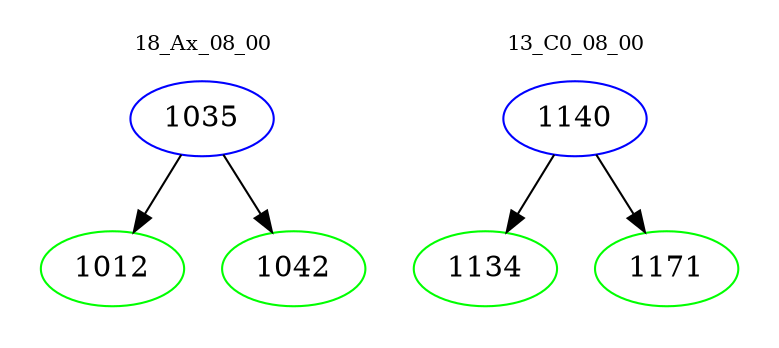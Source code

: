 digraph{
subgraph cluster_0 {
color = white
label = "18_Ax_08_00";
fontsize=10;
T0_1035 [label="1035", color="blue"]
T0_1035 -> T0_1012 [color="black"]
T0_1012 [label="1012", color="green"]
T0_1035 -> T0_1042 [color="black"]
T0_1042 [label="1042", color="green"]
}
subgraph cluster_1 {
color = white
label = "13_C0_08_00";
fontsize=10;
T1_1140 [label="1140", color="blue"]
T1_1140 -> T1_1134 [color="black"]
T1_1134 [label="1134", color="green"]
T1_1140 -> T1_1171 [color="black"]
T1_1171 [label="1171", color="green"]
}
}

